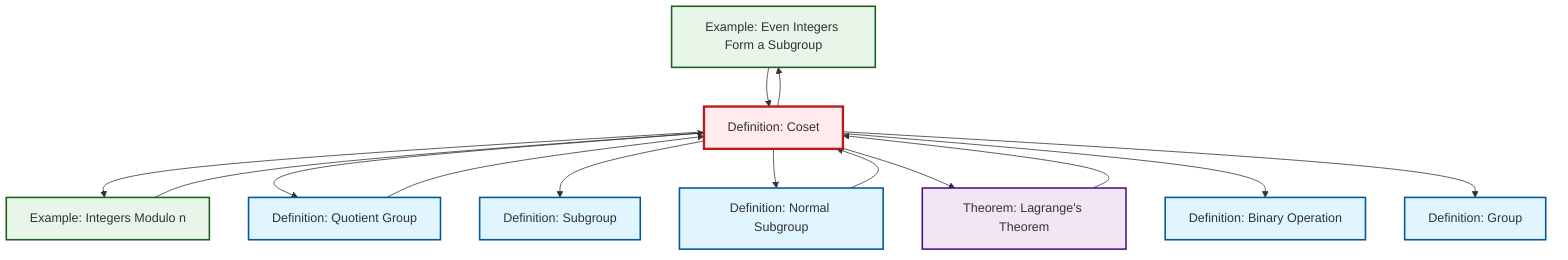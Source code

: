 graph TD
    classDef definition fill:#e1f5fe,stroke:#01579b,stroke-width:2px
    classDef theorem fill:#f3e5f5,stroke:#4a148c,stroke-width:2px
    classDef axiom fill:#fff3e0,stroke:#e65100,stroke-width:2px
    classDef example fill:#e8f5e9,stroke:#1b5e20,stroke-width:2px
    classDef current fill:#ffebee,stroke:#b71c1c,stroke-width:3px
    ex-even-integers-subgroup["Example: Even Integers Form a Subgroup"]:::example
    def-coset["Definition: Coset"]:::definition
    def-normal-subgroup["Definition: Normal Subgroup"]:::definition
    ex-quotient-integers-mod-n["Example: Integers Modulo n"]:::example
    def-binary-operation["Definition: Binary Operation"]:::definition
    def-quotient-group["Definition: Quotient Group"]:::definition
    def-subgroup["Definition: Subgroup"]:::definition
    def-group["Definition: Group"]:::definition
    thm-lagrange["Theorem: Lagrange's Theorem"]:::theorem
    ex-quotient-integers-mod-n --> def-coset
    def-coset --> ex-even-integers-subgroup
    def-coset --> ex-quotient-integers-mod-n
    def-coset --> def-quotient-group
    def-coset --> def-subgroup
    thm-lagrange --> def-coset
    def-coset --> def-normal-subgroup
    def-normal-subgroup --> def-coset
    def-coset --> thm-lagrange
    ex-even-integers-subgroup --> def-coset
    def-coset --> def-binary-operation
    def-quotient-group --> def-coset
    def-coset --> def-group
    class def-coset current